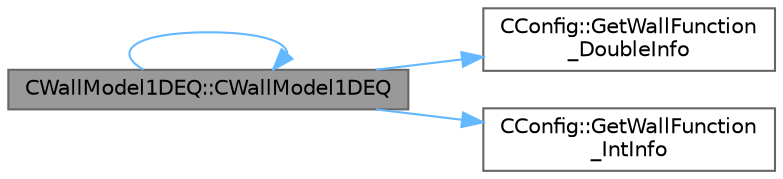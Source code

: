 digraph "CWallModel1DEQ::CWallModel1DEQ"
{
 // LATEX_PDF_SIZE
  bgcolor="transparent";
  edge [fontname=Helvetica,fontsize=10,labelfontname=Helvetica,labelfontsize=10];
  node [fontname=Helvetica,fontsize=10,shape=box,height=0.2,width=0.4];
  rankdir="LR";
  Node1 [id="Node000001",label="CWallModel1DEQ::CWallModel1DEQ",height=0.2,width=0.4,color="gray40", fillcolor="grey60", style="filled", fontcolor="black",tooltip="Constructor of the class."];
  Node1 -> Node1 [id="edge1_Node000001_Node000001",color="steelblue1",style="solid",tooltip=" "];
  Node1 -> Node2 [id="edge2_Node000001_Node000002",color="steelblue1",style="solid",tooltip=" "];
  Node2 [id="Node000002",label="CConfig::GetWallFunction\l_DoubleInfo",height=0.2,width=0.4,color="grey40", fillcolor="white", style="filled",URL="$classCConfig.html#a1648cf9653febb607f28a30afb0d32c0",tooltip="Get the additional double info for the wall function treatment for the given boundary marker."];
  Node1 -> Node3 [id="edge3_Node000001_Node000003",color="steelblue1",style="solid",tooltip=" "];
  Node3 [id="Node000003",label="CConfig::GetWallFunction\l_IntInfo",height=0.2,width=0.4,color="grey40", fillcolor="white", style="filled",URL="$classCConfig.html#abda2e88d54617e4d18c9d39d5af63f5a",tooltip="Get the additional integer info for the wall function treatment for the given boundary marker."];
}
